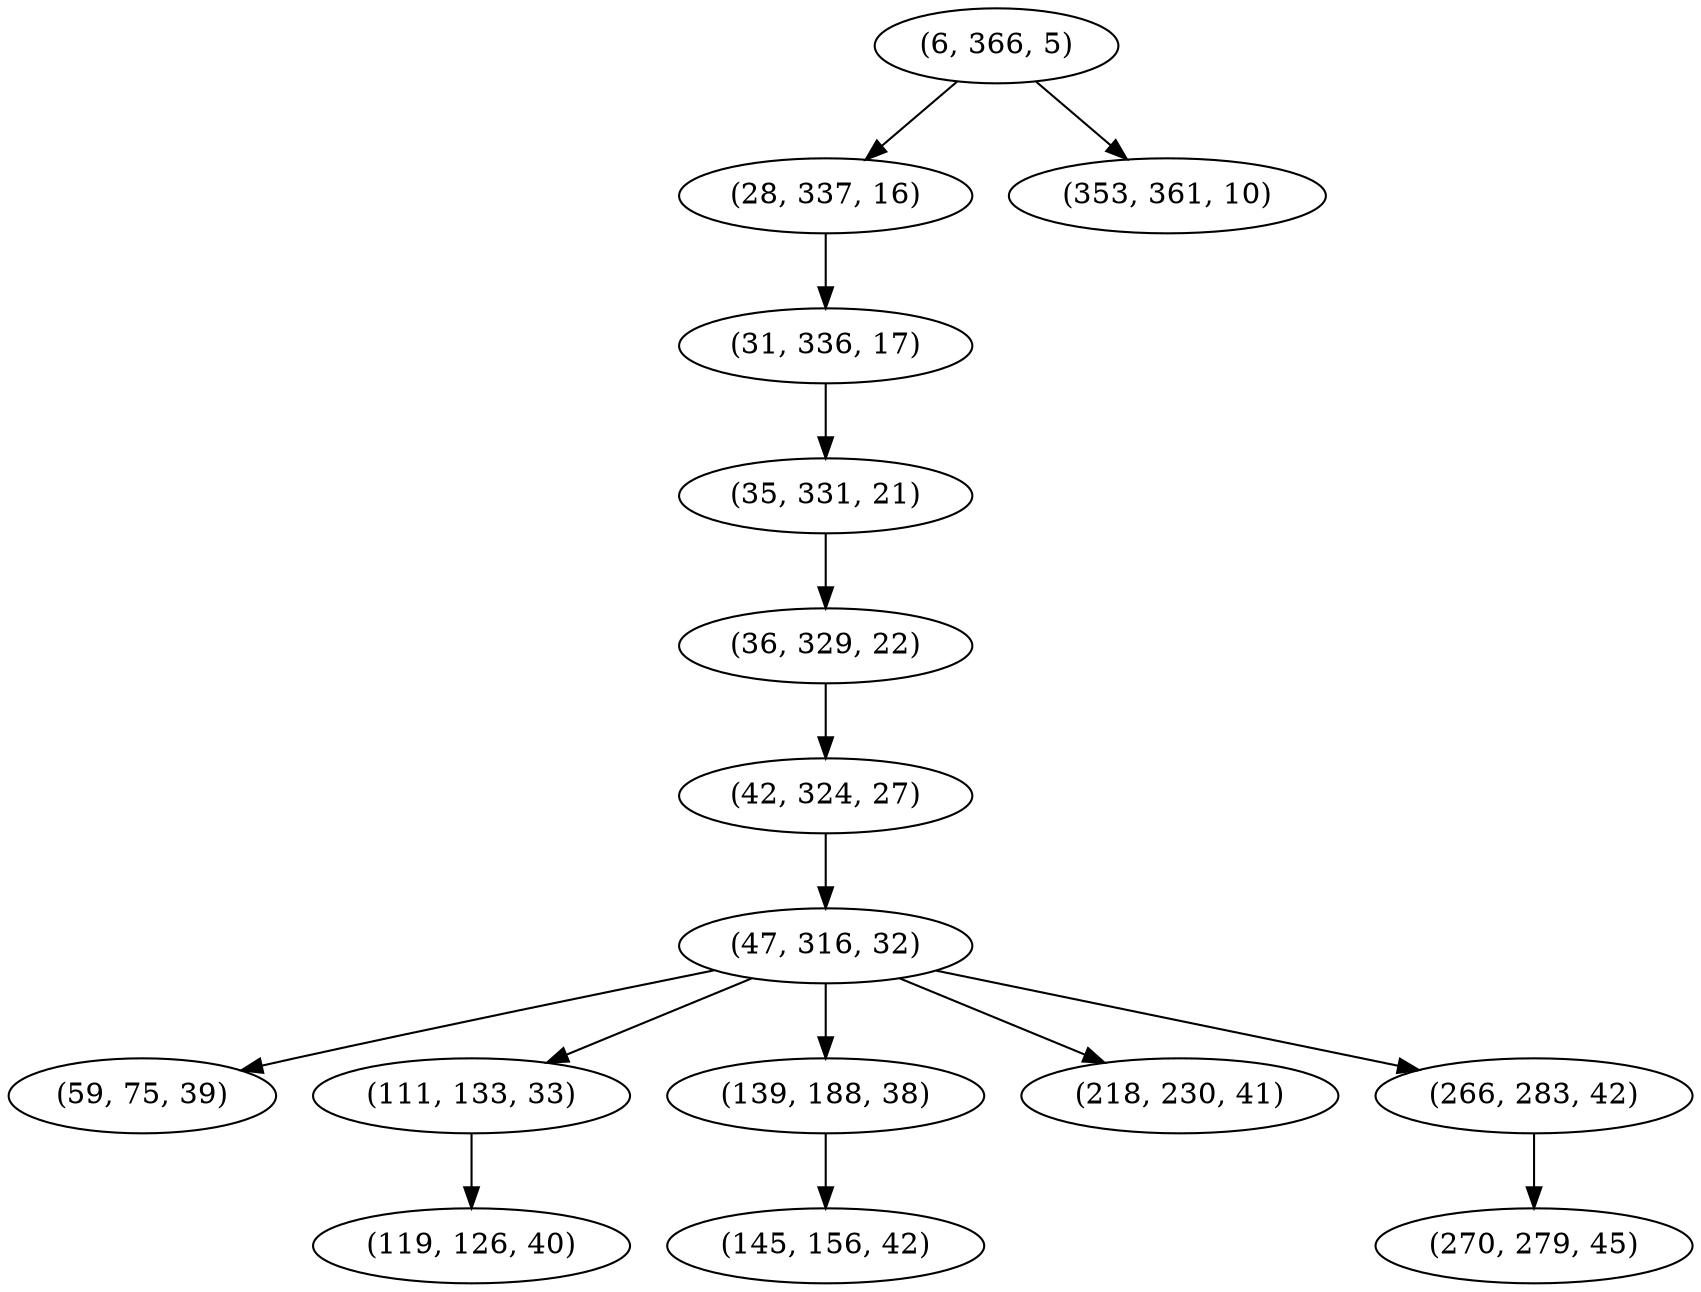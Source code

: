 digraph tree {
    "(6, 366, 5)";
    "(28, 337, 16)";
    "(31, 336, 17)";
    "(35, 331, 21)";
    "(36, 329, 22)";
    "(42, 324, 27)";
    "(47, 316, 32)";
    "(59, 75, 39)";
    "(111, 133, 33)";
    "(119, 126, 40)";
    "(139, 188, 38)";
    "(145, 156, 42)";
    "(218, 230, 41)";
    "(266, 283, 42)";
    "(270, 279, 45)";
    "(353, 361, 10)";
    "(6, 366, 5)" -> "(28, 337, 16)";
    "(6, 366, 5)" -> "(353, 361, 10)";
    "(28, 337, 16)" -> "(31, 336, 17)";
    "(31, 336, 17)" -> "(35, 331, 21)";
    "(35, 331, 21)" -> "(36, 329, 22)";
    "(36, 329, 22)" -> "(42, 324, 27)";
    "(42, 324, 27)" -> "(47, 316, 32)";
    "(47, 316, 32)" -> "(59, 75, 39)";
    "(47, 316, 32)" -> "(111, 133, 33)";
    "(47, 316, 32)" -> "(139, 188, 38)";
    "(47, 316, 32)" -> "(218, 230, 41)";
    "(47, 316, 32)" -> "(266, 283, 42)";
    "(111, 133, 33)" -> "(119, 126, 40)";
    "(139, 188, 38)" -> "(145, 156, 42)";
    "(266, 283, 42)" -> "(270, 279, 45)";
}
